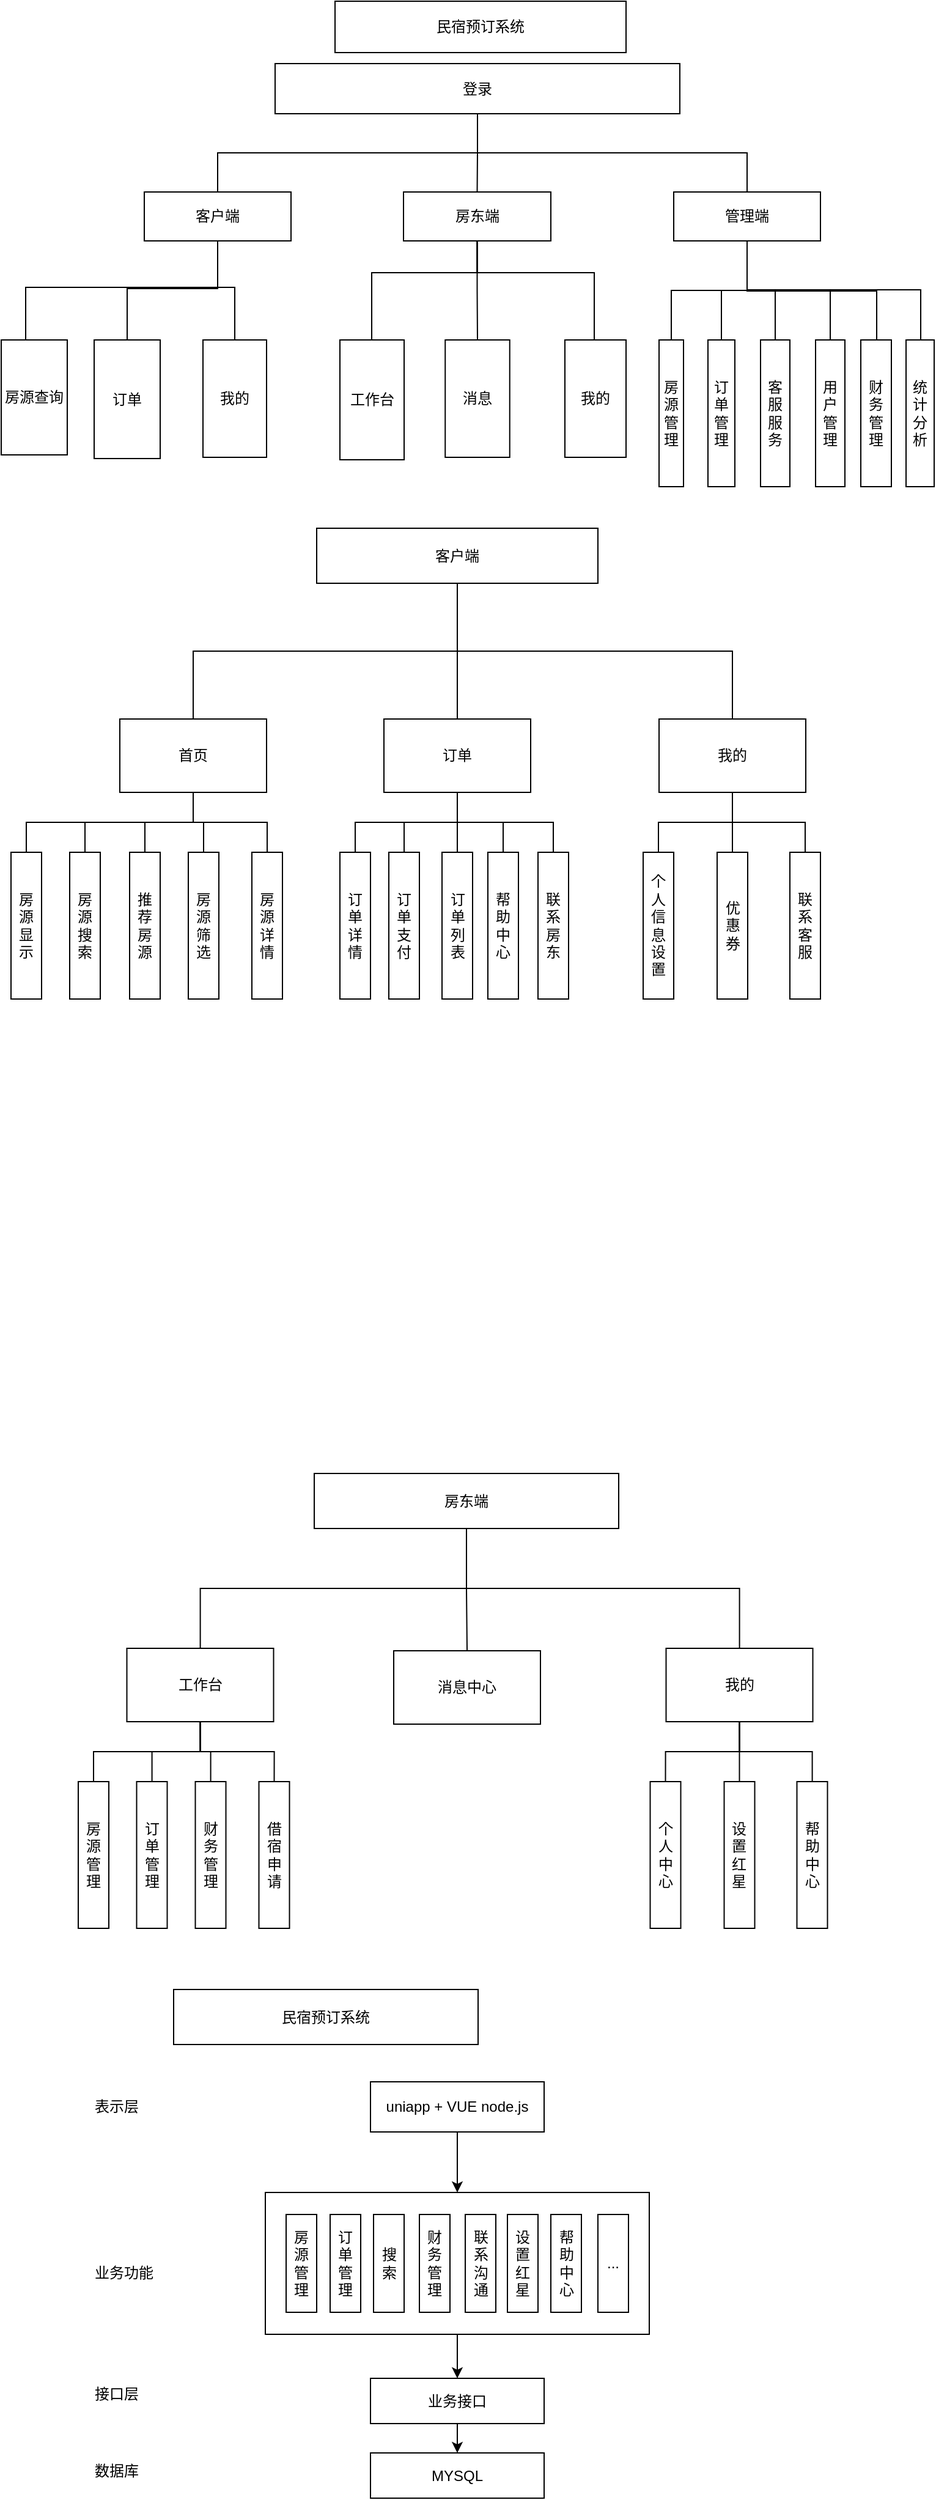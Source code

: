 <mxfile version="26.2.14" pages="2">
  <diagram name="第 1 页" id="EE1FdvPi0SUPEJO_9L75">
    <mxGraphModel dx="1034" dy="578" grid="0" gridSize="10" guides="1" tooltips="1" connect="1" arrows="0" fold="1" page="1" pageScale="1" pageWidth="827" pageHeight="1169" background="#ffffff" math="0" shadow="0">
      <root>
        <mxCell id="0" />
        <mxCell id="1" parent="0" />
        <mxCell id="kZzPBTxeL-IcbpN5rvKB-13" style="rounded=0;orthogonalLoop=1;jettySize=auto;html=1;edgeStyle=orthogonalEdgeStyle;endArrow=none;startFill=0;" parent="1" source="kZzPBTxeL-IcbpN5rvKB-9" target="kZzPBTxeL-IcbpN5rvKB-11" edge="1">
          <mxGeometry relative="1" as="geometry" />
        </mxCell>
        <mxCell id="kZzPBTxeL-IcbpN5rvKB-14" style="edgeStyle=orthogonalEdgeStyle;rounded=0;orthogonalLoop=1;jettySize=auto;html=1;endArrow=none;startFill=0;" parent="1" source="kZzPBTxeL-IcbpN5rvKB-9" target="kZzPBTxeL-IcbpN5rvKB-10" edge="1">
          <mxGeometry relative="1" as="geometry" />
        </mxCell>
        <mxCell id="kZzPBTxeL-IcbpN5rvKB-15" style="rounded=0;orthogonalLoop=1;jettySize=auto;html=1;edgeStyle=orthogonalEdgeStyle;strokeColor=default;endArrow=none;startFill=0;" parent="1" source="kZzPBTxeL-IcbpN5rvKB-9" target="kZzPBTxeL-IcbpN5rvKB-12" edge="1">
          <mxGeometry relative="1" as="geometry" />
        </mxCell>
        <mxCell id="kZzPBTxeL-IcbpN5rvKB-9" value="登录" style="rounded=0;whiteSpace=wrap;html=1;fillColor=none;" parent="1" vertex="1">
          <mxGeometry x="256.99" y="55" width="331" height="41" as="geometry" />
        </mxCell>
        <mxCell id="kZzPBTxeL-IcbpN5rvKB-23" style="edgeStyle=orthogonalEdgeStyle;rounded=0;orthogonalLoop=1;jettySize=auto;html=1;endArrow=none;startFill=0;" parent="1" source="kZzPBTxeL-IcbpN5rvKB-10" target="kZzPBTxeL-IcbpN5rvKB-16" edge="1">
          <mxGeometry relative="1" as="geometry">
            <Array as="points">
              <mxPoint x="210" y="238" />
              <mxPoint x="53" y="238" />
            </Array>
          </mxGeometry>
        </mxCell>
        <mxCell id="kZzPBTxeL-IcbpN5rvKB-29" style="edgeStyle=orthogonalEdgeStyle;rounded=0;orthogonalLoop=1;jettySize=auto;html=1;endArrow=none;startFill=0;" parent="1" source="kZzPBTxeL-IcbpN5rvKB-10" target="kZzPBTxeL-IcbpN5rvKB-19" edge="1">
          <mxGeometry relative="1" as="geometry">
            <Array as="points">
              <mxPoint x="210" y="239" />
              <mxPoint x="136" y="239" />
            </Array>
          </mxGeometry>
        </mxCell>
        <mxCell id="kZzPBTxeL-IcbpN5rvKB-30" style="edgeStyle=orthogonalEdgeStyle;rounded=0;orthogonalLoop=1;jettySize=auto;html=1;entryX=0;entryY=0.5;entryDx=0;entryDy=0;endArrow=none;startFill=0;" parent="1" source="kZzPBTxeL-IcbpN5rvKB-10" target="kZzPBTxeL-IcbpN5rvKB-18" edge="1">
          <mxGeometry relative="1" as="geometry">
            <Array as="points">
              <mxPoint x="210" y="238" />
              <mxPoint x="224" y="238" />
              <mxPoint x="224" y="279" />
            </Array>
          </mxGeometry>
        </mxCell>
        <mxCell id="kZzPBTxeL-IcbpN5rvKB-10" value="客户端" style="rounded=0;whiteSpace=wrap;html=1;" parent="1" vertex="1">
          <mxGeometry x="150" y="160" width="120" height="40" as="geometry" />
        </mxCell>
        <mxCell id="kZzPBTxeL-IcbpN5rvKB-31" style="edgeStyle=orthogonalEdgeStyle;rounded=0;orthogonalLoop=1;jettySize=auto;html=1;endArrow=none;startFill=0;" parent="1" source="kZzPBTxeL-IcbpN5rvKB-11" target="kZzPBTxeL-IcbpN5rvKB-20" edge="1">
          <mxGeometry relative="1" as="geometry">
            <Array as="points">
              <mxPoint x="423" y="226" />
              <mxPoint x="336" y="226" />
            </Array>
          </mxGeometry>
        </mxCell>
        <mxCell id="kZzPBTxeL-IcbpN5rvKB-33" style="edgeStyle=orthogonalEdgeStyle;rounded=0;orthogonalLoop=1;jettySize=auto;html=1;endArrow=none;startFill=0;" parent="1" source="kZzPBTxeL-IcbpN5rvKB-11" target="kZzPBTxeL-IcbpN5rvKB-22" edge="1">
          <mxGeometry relative="1" as="geometry" />
        </mxCell>
        <mxCell id="kZzPBTxeL-IcbpN5rvKB-34" style="edgeStyle=orthogonalEdgeStyle;rounded=0;orthogonalLoop=1;jettySize=auto;html=1;endArrow=none;startFill=0;" parent="1" source="kZzPBTxeL-IcbpN5rvKB-11" target="kZzPBTxeL-IcbpN5rvKB-21" edge="1">
          <mxGeometry relative="1" as="geometry">
            <Array as="points">
              <mxPoint x="423" y="226" />
              <mxPoint x="518" y="226" />
            </Array>
          </mxGeometry>
        </mxCell>
        <mxCell id="kZzPBTxeL-IcbpN5rvKB-11" value="房东端" style="rounded=0;whiteSpace=wrap;html=1;" parent="1" vertex="1">
          <mxGeometry x="362" y="160" width="120.5" height="40" as="geometry" />
        </mxCell>
        <mxCell id="kZzPBTxeL-IcbpN5rvKB-44" style="edgeStyle=orthogonalEdgeStyle;rounded=0;orthogonalLoop=1;jettySize=auto;html=1;endArrow=none;startFill=0;" parent="1" source="kZzPBTxeL-IcbpN5rvKB-12" target="kZzPBTxeL-IcbpN5rvKB-37" edge="1">
          <mxGeometry relative="1" as="geometry" />
        </mxCell>
        <mxCell id="kZzPBTxeL-IcbpN5rvKB-45" style="edgeStyle=orthogonalEdgeStyle;rounded=0;orthogonalLoop=1;jettySize=auto;html=1;endArrow=none;startFill=0;" parent="1" source="kZzPBTxeL-IcbpN5rvKB-12" target="kZzPBTxeL-IcbpN5rvKB-28" edge="1">
          <mxGeometry relative="1" as="geometry" />
        </mxCell>
        <mxCell id="kZzPBTxeL-IcbpN5rvKB-46" style="edgeStyle=orthogonalEdgeStyle;rounded=0;orthogonalLoop=1;jettySize=auto;html=1;endArrow=none;startFill=0;" parent="1" source="kZzPBTxeL-IcbpN5rvKB-12" target="kZzPBTxeL-IcbpN5rvKB-38" edge="1">
          <mxGeometry relative="1" as="geometry" />
        </mxCell>
        <mxCell id="kZzPBTxeL-IcbpN5rvKB-47" style="edgeStyle=orthogonalEdgeStyle;rounded=0;orthogonalLoop=1;jettySize=auto;html=1;endArrow=none;startFill=0;" parent="1" source="kZzPBTxeL-IcbpN5rvKB-12" target="kZzPBTxeL-IcbpN5rvKB-36" edge="1">
          <mxGeometry relative="1" as="geometry" />
        </mxCell>
        <mxCell id="kZzPBTxeL-IcbpN5rvKB-48" style="edgeStyle=orthogonalEdgeStyle;rounded=0;orthogonalLoop=1;jettySize=auto;html=1;endArrow=none;startFill=0;" parent="1" source="kZzPBTxeL-IcbpN5rvKB-12" target="kZzPBTxeL-IcbpN5rvKB-35" edge="1">
          <mxGeometry relative="1" as="geometry">
            <Array as="points">
              <mxPoint x="643" y="241" />
              <mxPoint x="749" y="241" />
            </Array>
          </mxGeometry>
        </mxCell>
        <mxCell id="kZzPBTxeL-IcbpN5rvKB-49" style="edgeStyle=orthogonalEdgeStyle;rounded=0;orthogonalLoop=1;jettySize=auto;html=1;endArrow=none;startFill=0;" parent="1" source="kZzPBTxeL-IcbpN5rvKB-12" target="kZzPBTxeL-IcbpN5rvKB-42" edge="1">
          <mxGeometry relative="1" as="geometry">
            <Array as="points">
              <mxPoint x="643" y="240" />
              <mxPoint x="785" y="240" />
            </Array>
          </mxGeometry>
        </mxCell>
        <mxCell id="kZzPBTxeL-IcbpN5rvKB-12" value="管理端" style="rounded=0;whiteSpace=wrap;html=1;" parent="1" vertex="1">
          <mxGeometry x="583" y="160" width="120" height="40" as="geometry" />
        </mxCell>
        <mxCell id="kZzPBTxeL-IcbpN5rvKB-16" value="房源查询" style="rounded=0;whiteSpace=wrap;html=1;direction=south;" parent="1" vertex="1">
          <mxGeometry x="33" y="281" width="54" height="94" as="geometry" />
        </mxCell>
        <mxCell id="kZzPBTxeL-IcbpN5rvKB-18" value="我的" style="rounded=0;whiteSpace=wrap;html=1;direction=south;" parent="1" vertex="1">
          <mxGeometry x="198" y="281" width="52" height="96" as="geometry" />
        </mxCell>
        <mxCell id="kZzPBTxeL-IcbpN5rvKB-19" value="订单" style="rounded=0;whiteSpace=wrap;html=1;direction=south;" parent="1" vertex="1">
          <mxGeometry x="109" y="281" width="54" height="97" as="geometry" />
        </mxCell>
        <mxCell id="kZzPBTxeL-IcbpN5rvKB-20" value="工作台" style="rounded=0;whiteSpace=wrap;html=1;direction=south;" parent="1" vertex="1">
          <mxGeometry x="310" y="281" width="52.5" height="98" as="geometry" />
        </mxCell>
        <mxCell id="kZzPBTxeL-IcbpN5rvKB-21" value="我的" style="rounded=0;whiteSpace=wrap;html=1;direction=south;" parent="1" vertex="1">
          <mxGeometry x="494" y="281" width="50" height="96" as="geometry" />
        </mxCell>
        <mxCell id="kZzPBTxeL-IcbpN5rvKB-22" value="消息" style="rounded=0;whiteSpace=wrap;html=1;direction=south;" parent="1" vertex="1">
          <mxGeometry x="396.12" y="281" width="52.75" height="96" as="geometry" />
        </mxCell>
        <mxCell id="kZzPBTxeL-IcbpN5rvKB-27" value="民宿预订系统" style="rounded=0;whiteSpace=wrap;html=1;" parent="1" vertex="1">
          <mxGeometry x="306" y="4" width="238" height="42" as="geometry" />
        </mxCell>
        <mxCell id="kZzPBTxeL-IcbpN5rvKB-28" value="订单管理" style="rounded=0;whiteSpace=wrap;html=1;direction=south;" parent="1" vertex="1">
          <mxGeometry x="611" y="281" width="22" height="120" as="geometry" />
        </mxCell>
        <mxCell id="kZzPBTxeL-IcbpN5rvKB-35" value="财务管理" style="rounded=0;whiteSpace=wrap;html=1;direction=south;" parent="1" vertex="1">
          <mxGeometry x="736" y="281" width="25" height="120" as="geometry" />
        </mxCell>
        <mxCell id="kZzPBTxeL-IcbpN5rvKB-36" value="用户管理" style="rounded=0;whiteSpace=wrap;html=1;direction=south;" parent="1" vertex="1">
          <mxGeometry x="699" y="281" width="24" height="120" as="geometry" />
        </mxCell>
        <mxCell id="kZzPBTxeL-IcbpN5rvKB-37" value="房源管理" style="rounded=0;whiteSpace=wrap;html=1;direction=south;" parent="1" vertex="1">
          <mxGeometry x="571" y="281" width="20" height="120" as="geometry" />
        </mxCell>
        <mxCell id="kZzPBTxeL-IcbpN5rvKB-38" value="客服服务" style="rounded=0;whiteSpace=wrap;html=1;direction=south;" parent="1" vertex="1">
          <mxGeometry x="654" y="281" width="24" height="120" as="geometry" />
        </mxCell>
        <mxCell id="kZzPBTxeL-IcbpN5rvKB-42" value="统计分析" style="rounded=0;whiteSpace=wrap;html=1;direction=south;" parent="1" vertex="1">
          <mxGeometry x="773" y="281" width="23" height="120" as="geometry" />
        </mxCell>
        <mxCell id="JYf_qBTW2ln-0y-L0lh0-5" style="edgeStyle=orthogonalEdgeStyle;rounded=0;orthogonalLoop=1;jettySize=auto;html=1;exitX=0.5;exitY=1;exitDx=0;exitDy=0;endArrow=none;endFill=1;startFill=0;" edge="1" parent="1" source="JYf_qBTW2ln-0y-L0lh0-1" target="JYf_qBTW2ln-0y-L0lh0-3">
          <mxGeometry relative="1" as="geometry" />
        </mxCell>
        <mxCell id="JYf_qBTW2ln-0y-L0lh0-6" style="edgeStyle=orthogonalEdgeStyle;rounded=0;orthogonalLoop=1;jettySize=auto;html=1;exitX=0.5;exitY=1;exitDx=0;exitDy=0;endArrow=none;startFill=0;" edge="1" parent="1" source="JYf_qBTW2ln-0y-L0lh0-1" target="JYf_qBTW2ln-0y-L0lh0-4">
          <mxGeometry relative="1" as="geometry" />
        </mxCell>
        <mxCell id="JYf_qBTW2ln-0y-L0lh0-7" style="edgeStyle=orthogonalEdgeStyle;rounded=0;orthogonalLoop=1;jettySize=auto;html=1;exitX=0.5;exitY=1;exitDx=0;exitDy=0;endArrow=none;startFill=0;" edge="1" parent="1" source="JYf_qBTW2ln-0y-L0lh0-1" target="JYf_qBTW2ln-0y-L0lh0-2">
          <mxGeometry relative="1" as="geometry" />
        </mxCell>
        <mxCell id="JYf_qBTW2ln-0y-L0lh0-1" value="客户端" style="rounded=0;whiteSpace=wrap;html=1;" vertex="1" parent="1">
          <mxGeometry x="291" y="435" width="230" height="45" as="geometry" />
        </mxCell>
        <mxCell id="JYf_qBTW2ln-0y-L0lh0-33" style="edgeStyle=orthogonalEdgeStyle;rounded=0;orthogonalLoop=1;jettySize=auto;html=1;exitX=0.5;exitY=1;exitDx=0;exitDy=0;entryX=0;entryY=0.5;entryDx=0;entryDy=0;endArrow=none;startFill=0;" edge="1" parent="1" source="JYf_qBTW2ln-0y-L0lh0-2" target="JYf_qBTW2ln-0y-L0lh0-9">
          <mxGeometry relative="1" as="geometry" />
        </mxCell>
        <mxCell id="JYf_qBTW2ln-0y-L0lh0-34" style="edgeStyle=orthogonalEdgeStyle;rounded=0;orthogonalLoop=1;jettySize=auto;html=1;exitX=0.5;exitY=1;exitDx=0;exitDy=0;endArrow=none;startFill=0;" edge="1" parent="1" source="JYf_qBTW2ln-0y-L0lh0-2" target="JYf_qBTW2ln-0y-L0lh0-15">
          <mxGeometry relative="1" as="geometry" />
        </mxCell>
        <mxCell id="JYf_qBTW2ln-0y-L0lh0-35" style="edgeStyle=orthogonalEdgeStyle;rounded=0;orthogonalLoop=1;jettySize=auto;html=1;exitX=0.5;exitY=1;exitDx=0;exitDy=0;endArrow=none;startFill=0;" edge="1" parent="1" source="JYf_qBTW2ln-0y-L0lh0-2" target="JYf_qBTW2ln-0y-L0lh0-18">
          <mxGeometry relative="1" as="geometry" />
        </mxCell>
        <mxCell id="JYf_qBTW2ln-0y-L0lh0-2" value="我的" style="rounded=0;whiteSpace=wrap;html=1;" vertex="1" parent="1">
          <mxGeometry x="571" y="591" width="120" height="60" as="geometry" />
        </mxCell>
        <mxCell id="JYf_qBTW2ln-0y-L0lh0-28" style="edgeStyle=orthogonalEdgeStyle;rounded=0;orthogonalLoop=1;jettySize=auto;html=1;exitX=0.5;exitY=1;exitDx=0;exitDy=0;entryX=0.5;entryY=0;entryDx=0;entryDy=0;endArrow=none;startFill=0;" edge="1" parent="1" source="JYf_qBTW2ln-0y-L0lh0-3" target="JYf_qBTW2ln-0y-L0lh0-16">
          <mxGeometry relative="1" as="geometry" />
        </mxCell>
        <mxCell id="JYf_qBTW2ln-0y-L0lh0-29" style="edgeStyle=orthogonalEdgeStyle;rounded=0;orthogonalLoop=1;jettySize=auto;html=1;exitX=0.5;exitY=1;exitDx=0;exitDy=0;entryX=0;entryY=0.5;entryDx=0;entryDy=0;endArrow=none;startFill=0;" edge="1" parent="1" source="JYf_qBTW2ln-0y-L0lh0-3" target="JYf_qBTW2ln-0y-L0lh0-10">
          <mxGeometry relative="1" as="geometry" />
        </mxCell>
        <mxCell id="JYf_qBTW2ln-0y-L0lh0-30" style="edgeStyle=orthogonalEdgeStyle;rounded=0;orthogonalLoop=1;jettySize=auto;html=1;exitX=0.5;exitY=1;exitDx=0;exitDy=0;entryX=0.5;entryY=0;entryDx=0;entryDy=0;endArrow=none;startFill=0;" edge="1" parent="1" source="JYf_qBTW2ln-0y-L0lh0-3" target="JYf_qBTW2ln-0y-L0lh0-19">
          <mxGeometry relative="1" as="geometry" />
        </mxCell>
        <mxCell id="JYf_qBTW2ln-0y-L0lh0-31" style="edgeStyle=orthogonalEdgeStyle;rounded=0;orthogonalLoop=1;jettySize=auto;html=1;exitX=0.5;exitY=1;exitDx=0;exitDy=0;endSize=6;endArrow=none;startFill=0;" edge="1" parent="1" source="JYf_qBTW2ln-0y-L0lh0-3" target="JYf_qBTW2ln-0y-L0lh0-11">
          <mxGeometry relative="1" as="geometry" />
        </mxCell>
        <mxCell id="JYf_qBTW2ln-0y-L0lh0-32" style="edgeStyle=orthogonalEdgeStyle;rounded=0;orthogonalLoop=1;jettySize=auto;html=1;exitX=0.5;exitY=1;exitDx=0;exitDy=0;entryX=0.5;entryY=0;entryDx=0;entryDy=0;endArrow=none;startFill=0;" edge="1" parent="1" source="JYf_qBTW2ln-0y-L0lh0-3" target="JYf_qBTW2ln-0y-L0lh0-20">
          <mxGeometry relative="1" as="geometry" />
        </mxCell>
        <mxCell id="JYf_qBTW2ln-0y-L0lh0-3" value="订单" style="rounded=0;whiteSpace=wrap;html=1;" vertex="1" parent="1">
          <mxGeometry x="346" y="591" width="120" height="60" as="geometry" />
        </mxCell>
        <mxCell id="JYf_qBTW2ln-0y-L0lh0-22" style="edgeStyle=orthogonalEdgeStyle;rounded=0;orthogonalLoop=1;jettySize=auto;html=1;exitX=0.5;exitY=1;exitDx=0;exitDy=0;endArrow=none;startFill=0;" edge="1" parent="1" source="JYf_qBTW2ln-0y-L0lh0-4" target="JYf_qBTW2ln-0y-L0lh0-14">
          <mxGeometry relative="1" as="geometry" />
        </mxCell>
        <mxCell id="JYf_qBTW2ln-0y-L0lh0-23" style="edgeStyle=orthogonalEdgeStyle;rounded=0;orthogonalLoop=1;jettySize=auto;html=1;exitX=0.5;exitY=1;exitDx=0;exitDy=0;endArrow=none;startFill=0;" edge="1" parent="1" source="JYf_qBTW2ln-0y-L0lh0-4" target="JYf_qBTW2ln-0y-L0lh0-13">
          <mxGeometry relative="1" as="geometry" />
        </mxCell>
        <mxCell id="JYf_qBTW2ln-0y-L0lh0-24" style="edgeStyle=orthogonalEdgeStyle;rounded=0;orthogonalLoop=1;jettySize=auto;html=1;exitX=0.5;exitY=1;exitDx=0;exitDy=0;endArrow=none;startFill=0;" edge="1" parent="1" source="JYf_qBTW2ln-0y-L0lh0-4" target="JYf_qBTW2ln-0y-L0lh0-12">
          <mxGeometry relative="1" as="geometry" />
        </mxCell>
        <mxCell id="JYf_qBTW2ln-0y-L0lh0-25" style="edgeStyle=orthogonalEdgeStyle;rounded=0;orthogonalLoop=1;jettySize=auto;html=1;exitX=0.5;exitY=1;exitDx=0;exitDy=0;endArrow=none;startFill=0;" edge="1" parent="1" source="JYf_qBTW2ln-0y-L0lh0-4" target="JYf_qBTW2ln-0y-L0lh0-8">
          <mxGeometry relative="1" as="geometry" />
        </mxCell>
        <mxCell id="JYf_qBTW2ln-0y-L0lh0-27" style="edgeStyle=orthogonalEdgeStyle;rounded=0;orthogonalLoop=1;jettySize=auto;html=1;exitX=0.5;exitY=1;exitDx=0;exitDy=0;entryX=0.5;entryY=0;entryDx=0;entryDy=0;endArrow=none;startFill=0;" edge="1" parent="1" source="JYf_qBTW2ln-0y-L0lh0-4" target="JYf_qBTW2ln-0y-L0lh0-17">
          <mxGeometry relative="1" as="geometry" />
        </mxCell>
        <mxCell id="JYf_qBTW2ln-0y-L0lh0-4" value="首页" style="rounded=0;whiteSpace=wrap;html=1;" vertex="1" parent="1">
          <mxGeometry x="130" y="591" width="120" height="60" as="geometry" />
        </mxCell>
        <mxCell id="JYf_qBTW2ln-0y-L0lh0-8" value="房源筛选" style="rounded=0;whiteSpace=wrap;html=1;direction=south;" vertex="1" parent="1">
          <mxGeometry x="186" y="700" width="25" height="120" as="geometry" />
        </mxCell>
        <mxCell id="JYf_qBTW2ln-0y-L0lh0-9" value="个人信息设置" style="rounded=0;whiteSpace=wrap;html=1;direction=south;" vertex="1" parent="1">
          <mxGeometry x="558" y="700" width="25" height="120" as="geometry" />
        </mxCell>
        <mxCell id="JYf_qBTW2ln-0y-L0lh0-10" value="订单支付" style="rounded=0;whiteSpace=wrap;html=1;direction=south;" vertex="1" parent="1">
          <mxGeometry x="350" y="700" width="25" height="120" as="geometry" />
        </mxCell>
        <mxCell id="JYf_qBTW2ln-0y-L0lh0-11" value="帮助中心" style="rounded=0;whiteSpace=wrap;html=1;direction=south;" vertex="1" parent="1">
          <mxGeometry x="431" y="700" width="25" height="120" as="geometry" />
        </mxCell>
        <mxCell id="JYf_qBTW2ln-0y-L0lh0-12" value="推荐房源" style="rounded=0;whiteSpace=wrap;html=1;direction=south;" vertex="1" parent="1">
          <mxGeometry x="138" y="700" width="25" height="120" as="geometry" />
        </mxCell>
        <mxCell id="JYf_qBTW2ln-0y-L0lh0-13" value="房源搜索" style="rounded=0;whiteSpace=wrap;html=1;direction=south;" vertex="1" parent="1">
          <mxGeometry x="89" y="700" width="25" height="120" as="geometry" />
        </mxCell>
        <mxCell id="JYf_qBTW2ln-0y-L0lh0-14" value="房源显示" style="rounded=0;whiteSpace=wrap;html=1;direction=south;" vertex="1" parent="1">
          <mxGeometry x="41" y="700" width="25" height="120" as="geometry" />
        </mxCell>
        <mxCell id="JYf_qBTW2ln-0y-L0lh0-15" value="优惠券" style="rounded=0;whiteSpace=wrap;html=1;direction=south;" vertex="1" parent="1">
          <mxGeometry x="618.5" y="700" width="25" height="120" as="geometry" />
        </mxCell>
        <mxCell id="JYf_qBTW2ln-0y-L0lh0-16" value="订单详情" style="rounded=0;whiteSpace=wrap;html=1;" vertex="1" parent="1">
          <mxGeometry x="310" y="700" width="25" height="120" as="geometry" />
        </mxCell>
        <mxCell id="JYf_qBTW2ln-0y-L0lh0-17" value="房源详情" style="rounded=0;whiteSpace=wrap;html=1;" vertex="1" parent="1">
          <mxGeometry x="238" y="700" width="25" height="120" as="geometry" />
        </mxCell>
        <mxCell id="JYf_qBTW2ln-0y-L0lh0-18" value="联系客服" style="rounded=0;whiteSpace=wrap;html=1;direction=south;" vertex="1" parent="1">
          <mxGeometry x="678" y="700" width="25" height="120" as="geometry" />
        </mxCell>
        <mxCell id="JYf_qBTW2ln-0y-L0lh0-19" value="订单列表" style="rounded=0;whiteSpace=wrap;html=1;" vertex="1" parent="1">
          <mxGeometry x="393.5" y="700" width="25" height="120" as="geometry" />
        </mxCell>
        <mxCell id="JYf_qBTW2ln-0y-L0lh0-20" value="联系房东" style="rounded=0;whiteSpace=wrap;html=1;" vertex="1" parent="1">
          <mxGeometry x="472" y="700" width="25" height="120" as="geometry" />
        </mxCell>
        <mxCell id="JYf_qBTW2ln-0y-L0lh0-83" style="edgeStyle=orthogonalEdgeStyle;rounded=0;orthogonalLoop=1;jettySize=auto;html=1;exitX=0.5;exitY=1;exitDx=0;exitDy=0;endArrow=none;startFill=0;" edge="1" parent="1" source="JYf_qBTW2ln-0y-L0lh0-40" target="JYf_qBTW2ln-0y-L0lh0-64">
          <mxGeometry relative="1" as="geometry" />
        </mxCell>
        <mxCell id="JYf_qBTW2ln-0y-L0lh0-84" style="edgeStyle=orthogonalEdgeStyle;rounded=0;orthogonalLoop=1;jettySize=auto;html=1;exitX=0.5;exitY=1;exitDx=0;exitDy=0;endArrow=none;startFill=0;" edge="1" parent="1" source="JYf_qBTW2ln-0y-L0lh0-40" target="JYf_qBTW2ln-0y-L0lh0-68">
          <mxGeometry relative="1" as="geometry" />
        </mxCell>
        <mxCell id="JYf_qBTW2ln-0y-L0lh0-85" style="edgeStyle=orthogonalEdgeStyle;rounded=0;orthogonalLoop=1;jettySize=auto;html=1;exitX=0.5;exitY=1;exitDx=0;exitDy=0;endArrow=none;startFill=0;" edge="1" parent="1" source="JYf_qBTW2ln-0y-L0lh0-40" target="JYf_qBTW2ln-0y-L0lh0-58">
          <mxGeometry relative="1" as="geometry" />
        </mxCell>
        <mxCell id="JYf_qBTW2ln-0y-L0lh0-40" value="房东端" style="whiteSpace=wrap;html=1;" vertex="1" parent="1">
          <mxGeometry x="289" y="1208" width="249" height="45" as="geometry" />
        </mxCell>
        <mxCell id="JYf_qBTW2ln-0y-L0lh0-55" style="edgeStyle=orthogonalEdgeStyle;rounded=0;orthogonalLoop=1;jettySize=auto;html=1;exitX=0.5;exitY=1;exitDx=0;exitDy=0;entryX=0;entryY=0.5;entryDx=0;entryDy=0;endArrow=none;startFill=0;" edge="1" parent="1" source="JYf_qBTW2ln-0y-L0lh0-58" target="JYf_qBTW2ln-0y-L0lh0-70">
          <mxGeometry relative="1" as="geometry" />
        </mxCell>
        <mxCell id="JYf_qBTW2ln-0y-L0lh0-56" style="edgeStyle=orthogonalEdgeStyle;rounded=0;orthogonalLoop=1;jettySize=auto;html=1;exitX=0.5;exitY=1;exitDx=0;exitDy=0;endArrow=none;startFill=0;" edge="1" parent="1" source="JYf_qBTW2ln-0y-L0lh0-58" target="JYf_qBTW2ln-0y-L0lh0-74">
          <mxGeometry relative="1" as="geometry" />
        </mxCell>
        <mxCell id="JYf_qBTW2ln-0y-L0lh0-57" style="edgeStyle=orthogonalEdgeStyle;rounded=0;orthogonalLoop=1;jettySize=auto;html=1;exitX=0.5;exitY=1;exitDx=0;exitDy=0;endArrow=none;startFill=0;" edge="1" parent="1" source="JYf_qBTW2ln-0y-L0lh0-58" target="JYf_qBTW2ln-0y-L0lh0-77">
          <mxGeometry relative="1" as="geometry" />
        </mxCell>
        <mxCell id="JYf_qBTW2ln-0y-L0lh0-58" value="我的" style="rounded=0;whiteSpace=wrap;html=1;" vertex="1" parent="1">
          <mxGeometry x="576.75" y="1351" width="120" height="60" as="geometry" />
        </mxCell>
        <mxCell id="JYf_qBTW2ln-0y-L0lh0-64" value="消息中心" style="rounded=0;whiteSpace=wrap;html=1;" vertex="1" parent="1">
          <mxGeometry x="354" y="1353" width="120" height="60" as="geometry" />
        </mxCell>
        <mxCell id="JYf_qBTW2ln-0y-L0lh0-65" style="edgeStyle=orthogonalEdgeStyle;rounded=0;orthogonalLoop=1;jettySize=auto;html=1;exitX=0.5;exitY=1;exitDx=0;exitDy=0;endArrow=none;startFill=0;" edge="1" parent="1" source="JYf_qBTW2ln-0y-L0lh0-68" target="JYf_qBTW2ln-0y-L0lh0-73">
          <mxGeometry relative="1" as="geometry" />
        </mxCell>
        <mxCell id="JYf_qBTW2ln-0y-L0lh0-66" style="edgeStyle=orthogonalEdgeStyle;rounded=0;orthogonalLoop=1;jettySize=auto;html=1;exitX=0.5;exitY=1;exitDx=0;exitDy=0;endArrow=none;startFill=0;" edge="1" parent="1" source="JYf_qBTW2ln-0y-L0lh0-68" target="JYf_qBTW2ln-0y-L0lh0-69">
          <mxGeometry relative="1" as="geometry" />
        </mxCell>
        <mxCell id="JYf_qBTW2ln-0y-L0lh0-67" style="edgeStyle=orthogonalEdgeStyle;rounded=0;orthogonalLoop=1;jettySize=auto;html=1;exitX=0.5;exitY=1;exitDx=0;exitDy=0;entryX=0.5;entryY=0;entryDx=0;entryDy=0;endArrow=none;startFill=0;" edge="1" parent="1" source="JYf_qBTW2ln-0y-L0lh0-68" target="JYf_qBTW2ln-0y-L0lh0-76">
          <mxGeometry relative="1" as="geometry" />
        </mxCell>
        <mxCell id="JYf_qBTW2ln-0y-L0lh0-81" style="edgeStyle=orthogonalEdgeStyle;rounded=0;orthogonalLoop=1;jettySize=auto;html=1;exitX=0.5;exitY=1;exitDx=0;exitDy=0;entryX=0;entryY=0.5;entryDx=0;entryDy=0;endArrow=none;startFill=0;" edge="1" parent="1" source="JYf_qBTW2ln-0y-L0lh0-68" target="JYf_qBTW2ln-0y-L0lh0-80">
          <mxGeometry relative="1" as="geometry" />
        </mxCell>
        <mxCell id="JYf_qBTW2ln-0y-L0lh0-68" value="工作台" style="rounded=0;whiteSpace=wrap;html=1;" vertex="1" parent="1">
          <mxGeometry x="135.75" y="1351" width="120" height="60" as="geometry" />
        </mxCell>
        <mxCell id="JYf_qBTW2ln-0y-L0lh0-69" value="财务管理" style="rounded=0;whiteSpace=wrap;html=1;direction=south;" vertex="1" parent="1">
          <mxGeometry x="191.75" y="1460" width="25" height="120" as="geometry" />
        </mxCell>
        <mxCell id="JYf_qBTW2ln-0y-L0lh0-70" value="个人中心" style="rounded=0;whiteSpace=wrap;html=1;direction=south;" vertex="1" parent="1">
          <mxGeometry x="563.75" y="1460" width="25" height="120" as="geometry" />
        </mxCell>
        <mxCell id="JYf_qBTW2ln-0y-L0lh0-73" value="订单管理" style="rounded=0;whiteSpace=wrap;html=1;direction=south;" vertex="1" parent="1">
          <mxGeometry x="143.75" y="1460" width="25" height="120" as="geometry" />
        </mxCell>
        <mxCell id="JYf_qBTW2ln-0y-L0lh0-74" value="设置红星" style="rounded=0;whiteSpace=wrap;html=1;direction=south;" vertex="1" parent="1">
          <mxGeometry x="624.25" y="1460" width="25" height="120" as="geometry" />
        </mxCell>
        <mxCell id="JYf_qBTW2ln-0y-L0lh0-76" value="借宿申请" style="rounded=0;whiteSpace=wrap;html=1;" vertex="1" parent="1">
          <mxGeometry x="243.75" y="1460" width="25" height="120" as="geometry" />
        </mxCell>
        <mxCell id="JYf_qBTW2ln-0y-L0lh0-77" value="帮助中心" style="rounded=0;whiteSpace=wrap;html=1;direction=south;" vertex="1" parent="1">
          <mxGeometry x="683.75" y="1460" width="25" height="120" as="geometry" />
        </mxCell>
        <mxCell id="JYf_qBTW2ln-0y-L0lh0-80" value="房源管理" style="rounded=0;whiteSpace=wrap;html=1;direction=south;" vertex="1" parent="1">
          <mxGeometry x="96" y="1460" width="25" height="120" as="geometry" />
        </mxCell>
        <mxCell id="JYf_qBTW2ln-0y-L0lh0-86" value="民宿预订系统" style="whiteSpace=wrap;html=1;" vertex="1" parent="1">
          <mxGeometry x="174" y="1630" width="249" height="45" as="geometry" />
        </mxCell>
        <mxCell id="JYf_qBTW2ln-0y-L0lh0-110" style="edgeStyle=orthogonalEdgeStyle;rounded=0;orthogonalLoop=1;jettySize=auto;html=1;exitX=0.5;exitY=1;exitDx=0;exitDy=0;" edge="1" parent="1" source="JYf_qBTW2ln-0y-L0lh0-88" target="JYf_qBTW2ln-0y-L0lh0-98">
          <mxGeometry relative="1" as="geometry" />
        </mxCell>
        <mxCell id="JYf_qBTW2ln-0y-L0lh0-88" value="uniapp + VUE node.js" style="whiteSpace=wrap;html=1;" vertex="1" parent="1">
          <mxGeometry x="335" y="1705.5" width="142" height="41" as="geometry" />
        </mxCell>
        <mxCell id="JYf_qBTW2ln-0y-L0lh0-89" value="表示层" style="text;html=1;align=center;verticalAlign=middle;resizable=0;points=[];autosize=1;strokeColor=none;fillColor=none;" vertex="1" parent="1">
          <mxGeometry x="100" y="1713" width="54" height="26" as="geometry" />
        </mxCell>
        <mxCell id="JYf_qBTW2ln-0y-L0lh0-90" value="业务功能" style="text;html=1;align=center;verticalAlign=middle;resizable=0;points=[];autosize=1;strokeColor=none;fillColor=none;" vertex="1" parent="1">
          <mxGeometry x="100" y="1849" width="66" height="26" as="geometry" />
        </mxCell>
        <mxCell id="JYf_qBTW2ln-0y-L0lh0-95" value="接口层" style="text;html=1;align=center;verticalAlign=middle;resizable=0;points=[];autosize=1;strokeColor=none;fillColor=none;" vertex="1" parent="1">
          <mxGeometry x="100" y="1948" width="54" height="26" as="geometry" />
        </mxCell>
        <mxCell id="JYf_qBTW2ln-0y-L0lh0-96" value="数据库" style="text;html=1;align=center;verticalAlign=middle;resizable=0;points=[];autosize=1;strokeColor=none;fillColor=none;" vertex="1" parent="1">
          <mxGeometry x="100" y="2011" width="54" height="26" as="geometry" />
        </mxCell>
        <mxCell id="JYf_qBTW2ln-0y-L0lh0-111" style="edgeStyle=orthogonalEdgeStyle;rounded=0;orthogonalLoop=1;jettySize=auto;html=1;exitX=0.5;exitY=1;exitDx=0;exitDy=0;" edge="1" parent="1" source="JYf_qBTW2ln-0y-L0lh0-98" target="JYf_qBTW2ln-0y-L0lh0-99">
          <mxGeometry relative="1" as="geometry" />
        </mxCell>
        <mxCell id="JYf_qBTW2ln-0y-L0lh0-98" value="" style="whiteSpace=wrap;html=1;" vertex="1" parent="1">
          <mxGeometry x="249" y="1796" width="314" height="116" as="geometry" />
        </mxCell>
        <mxCell id="JYf_qBTW2ln-0y-L0lh0-113" style="edgeStyle=orthogonalEdgeStyle;rounded=0;orthogonalLoop=1;jettySize=auto;html=1;exitX=0.5;exitY=1;exitDx=0;exitDy=0;" edge="1" parent="1" source="JYf_qBTW2ln-0y-L0lh0-99" target="JYf_qBTW2ln-0y-L0lh0-112">
          <mxGeometry relative="1" as="geometry" />
        </mxCell>
        <mxCell id="JYf_qBTW2ln-0y-L0lh0-99" value="业务接口" style="whiteSpace=wrap;html=1;" vertex="1" parent="1">
          <mxGeometry x="335" y="1948" width="142" height="37" as="geometry" />
        </mxCell>
        <mxCell id="JYf_qBTW2ln-0y-L0lh0-100" value="房源管理" style="rounded=0;whiteSpace=wrap;html=1;direction=south;" vertex="1" parent="1">
          <mxGeometry x="266" y="1814" width="25" height="80" as="geometry" />
        </mxCell>
        <mxCell id="JYf_qBTW2ln-0y-L0lh0-101" value="联系沟通" style="rounded=0;whiteSpace=wrap;html=1;direction=south;" vertex="1" parent="1">
          <mxGeometry x="412.5" y="1814" width="25" height="80" as="geometry" />
        </mxCell>
        <mxCell id="JYf_qBTW2ln-0y-L0lh0-102" value="搜索" style="rounded=0;whiteSpace=wrap;html=1;direction=south;" vertex="1" parent="1">
          <mxGeometry x="337.5" y="1814" width="25" height="80" as="geometry" />
        </mxCell>
        <mxCell id="JYf_qBTW2ln-0y-L0lh0-103" value="设置红星" style="rounded=0;whiteSpace=wrap;html=1;direction=south;" vertex="1" parent="1">
          <mxGeometry x="447" y="1814" width="25" height="80" as="geometry" />
        </mxCell>
        <mxCell id="JYf_qBTW2ln-0y-L0lh0-104" value="订单管理" style="rounded=0;whiteSpace=wrap;html=1;" vertex="1" parent="1">
          <mxGeometry x="302" y="1814" width="25" height="80" as="geometry" />
        </mxCell>
        <mxCell id="JYf_qBTW2ln-0y-L0lh0-105" value="帮助中心" style="rounded=0;whiteSpace=wrap;html=1;direction=south;" vertex="1" parent="1">
          <mxGeometry x="482.5" y="1814" width="25" height="80" as="geometry" />
        </mxCell>
        <mxCell id="JYf_qBTW2ln-0y-L0lh0-106" value="财务管理" style="rounded=0;whiteSpace=wrap;html=1;direction=south;" vertex="1" parent="1">
          <mxGeometry x="375" y="1814" width="25" height="80" as="geometry" />
        </mxCell>
        <mxCell id="JYf_qBTW2ln-0y-L0lh0-109" value="..." style="rounded=0;whiteSpace=wrap;html=1;direction=south;" vertex="1" parent="1">
          <mxGeometry x="521" y="1814" width="25" height="80" as="geometry" />
        </mxCell>
        <mxCell id="JYf_qBTW2ln-0y-L0lh0-112" value="MYSQL" style="whiteSpace=wrap;html=1;" vertex="1" parent="1">
          <mxGeometry x="335" y="2009" width="142" height="37" as="geometry" />
        </mxCell>
      </root>
    </mxGraphModel>
  </diagram>
  <diagram id="mqnN_yWX03HHrvrMGJ0k" name="第 2 页">
    <mxGraphModel grid="1" page="1" gridSize="10" guides="1" tooltips="1" connect="1" arrows="1" fold="1" pageScale="1" pageWidth="827" pageHeight="1169" math="0" shadow="0">
      <root>
        <mxCell id="0" />
        <mxCell id="1" parent="0" />
      </root>
    </mxGraphModel>
  </diagram>
</mxfile>
